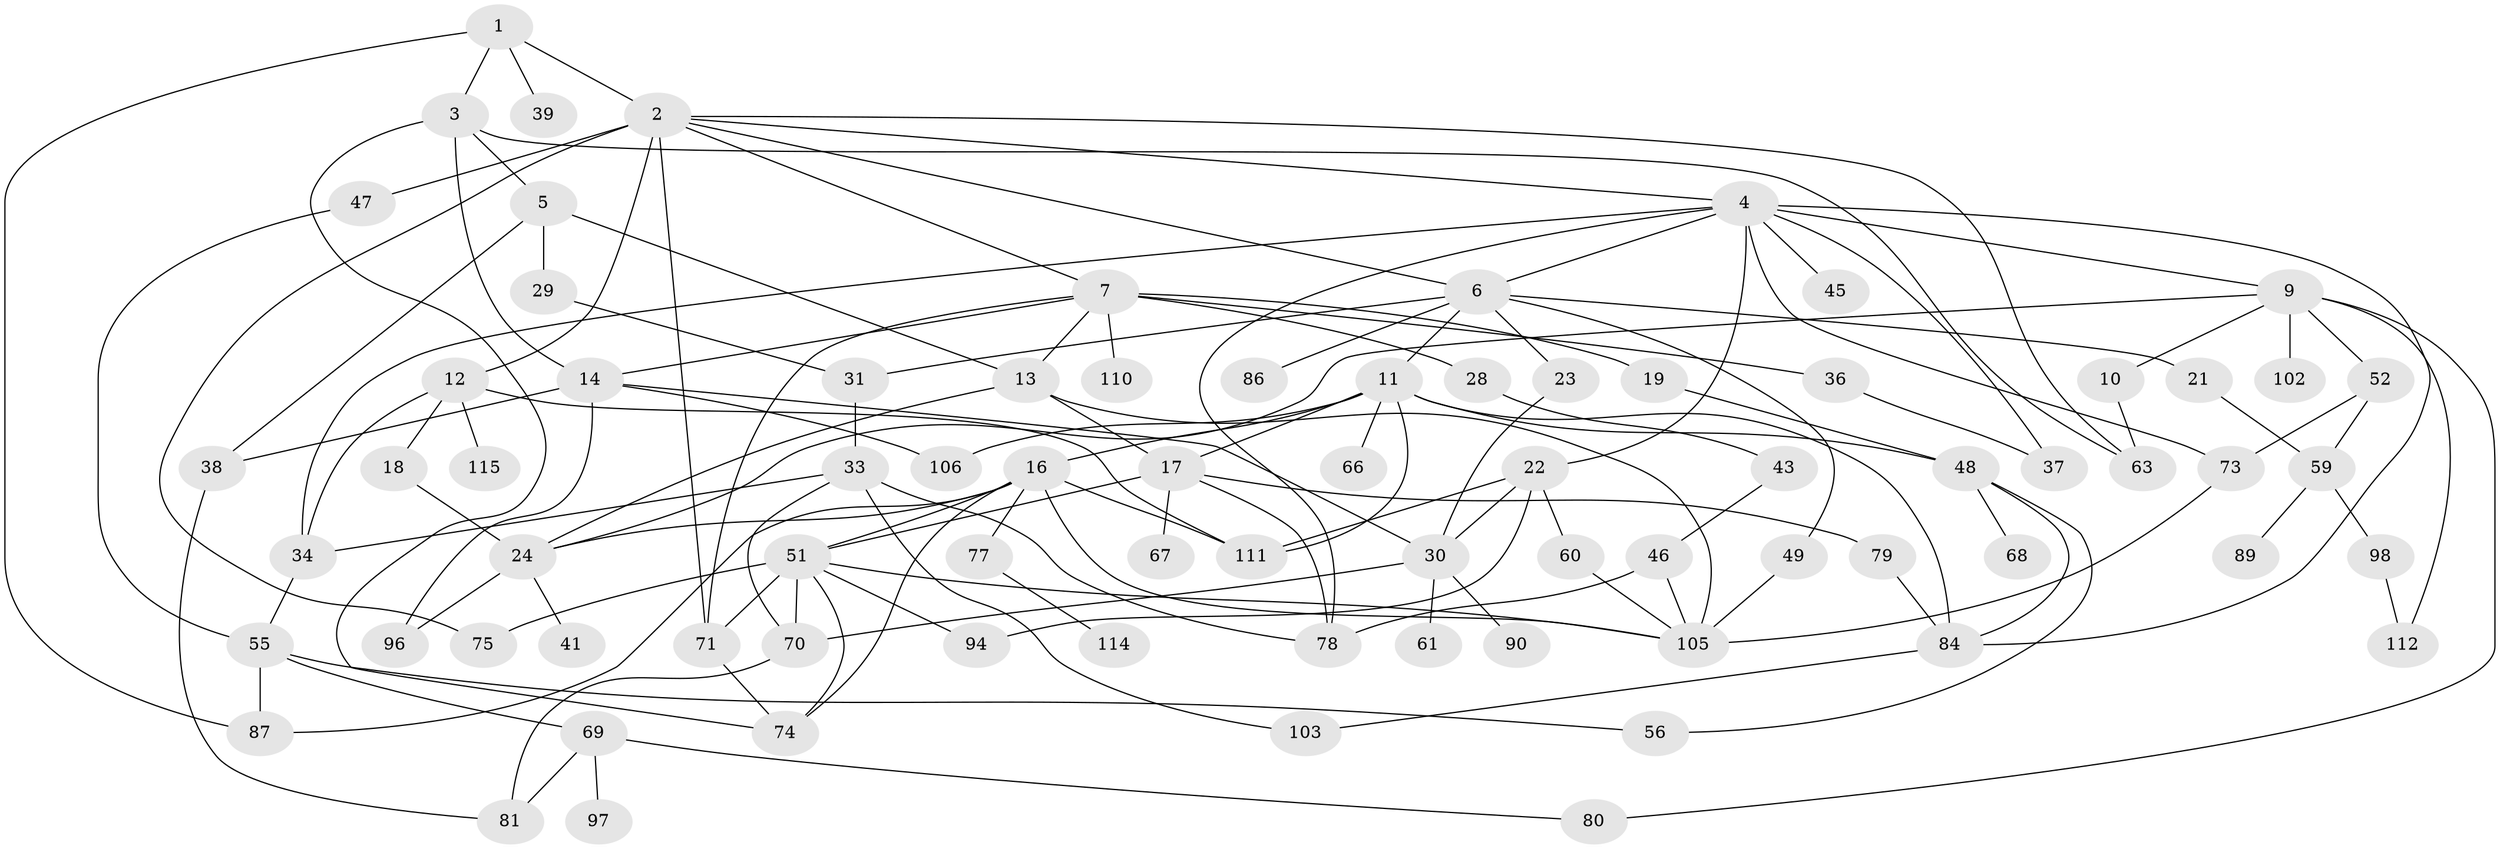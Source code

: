 // original degree distribution, {4: 0.12931034482758622, 8: 0.02586206896551724, 9: 0.008620689655172414, 6: 0.05172413793103448, 7: 0.017241379310344827, 3: 0.22413793103448276, 5: 0.0603448275862069, 2: 0.29310344827586204, 1: 0.1896551724137931}
// Generated by graph-tools (version 1.1) at 2025/41/03/06/25 10:41:28]
// undirected, 78 vertices, 132 edges
graph export_dot {
graph [start="1"]
  node [color=gray90,style=filled];
  1 [super="+65"];
  2 [super="+104"];
  3 [super="+25"];
  4 [super="+20"];
  5 [super="+44"];
  6 [super="+8"];
  7;
  9 [super="+109"];
  10 [super="+116"];
  11 [super="+54"];
  12 [super="+92"];
  13 [super="+15"];
  14 [super="+35"];
  16 [super="+53"];
  17 [super="+26"];
  18 [super="+42"];
  19 [super="+108"];
  21;
  22 [super="+27"];
  23 [super="+62"];
  24 [super="+50"];
  28 [super="+85"];
  29 [super="+40"];
  30 [super="+32"];
  31;
  33 [super="+93"];
  34 [super="+101"];
  36 [super="+72"];
  37;
  38 [super="+100"];
  39;
  41;
  43;
  45;
  46 [super="+64"];
  47;
  48 [super="+58"];
  49;
  51 [super="+113"];
  52;
  55;
  56 [super="+57"];
  59 [super="+82"];
  60;
  61;
  63;
  66;
  67;
  68;
  69 [super="+88"];
  70 [super="+83"];
  71;
  73 [super="+99"];
  74 [super="+76"];
  75;
  77;
  78;
  79 [super="+91"];
  80;
  81;
  84 [super="+95"];
  86;
  87;
  89;
  90;
  94;
  96;
  97;
  98;
  102;
  103;
  105 [super="+107"];
  106;
  110;
  111;
  112;
  114;
  115;
  1 -- 2;
  1 -- 3;
  1 -- 39;
  1 -- 87;
  2 -- 4;
  2 -- 6;
  2 -- 7;
  2 -- 12;
  2 -- 47;
  2 -- 75;
  2 -- 63;
  2 -- 71;
  3 -- 5;
  3 -- 14;
  3 -- 74;
  3 -- 63;
  4 -- 9;
  4 -- 22;
  4 -- 45;
  4 -- 37;
  4 -- 34;
  4 -- 6;
  4 -- 73;
  4 -- 78;
  4 -- 84;
  5 -- 29;
  5 -- 38;
  5 -- 13;
  6 -- 23;
  6 -- 86;
  6 -- 49;
  6 -- 21;
  6 -- 11;
  6 -- 31;
  7 -- 13;
  7 -- 19;
  7 -- 28;
  7 -- 36;
  7 -- 71;
  7 -- 110;
  7 -- 14;
  9 -- 10;
  9 -- 24;
  9 -- 52;
  9 -- 80;
  9 -- 102;
  9 -- 112;
  10 -- 63;
  11 -- 16;
  11 -- 17;
  11 -- 66;
  11 -- 111;
  11 -- 84 [weight=2];
  11 -- 106;
  11 -- 48;
  12 -- 18;
  12 -- 111;
  12 -- 34;
  12 -- 115;
  13 -- 24;
  13 -- 17;
  13 -- 105 [weight=2];
  14 -- 38;
  14 -- 96;
  14 -- 106;
  14 -- 30;
  16 -- 77;
  16 -- 87;
  16 -- 111;
  16 -- 105;
  16 -- 51;
  16 -- 24 [weight=2];
  16 -- 74;
  17 -- 51;
  17 -- 67;
  17 -- 78;
  17 -- 79;
  18 -- 24;
  19 -- 48;
  21 -- 59;
  22 -- 60;
  22 -- 94;
  22 -- 111;
  22 -- 30;
  23 -- 30;
  24 -- 41;
  24 -- 96;
  28 -- 43;
  29 -- 31;
  30 -- 70;
  30 -- 90;
  30 -- 61;
  31 -- 33;
  33 -- 34;
  33 -- 78;
  33 -- 103;
  33 -- 70;
  34 -- 55;
  36 -- 37;
  38 -- 81;
  43 -- 46;
  46 -- 78;
  46 -- 105;
  47 -- 55;
  48 -- 68;
  48 -- 84;
  48 -- 56;
  49 -- 105;
  51 -- 75;
  51 -- 105;
  51 -- 71;
  51 -- 94;
  51 -- 70;
  51 -- 74;
  52 -- 73;
  52 -- 59;
  55 -- 56;
  55 -- 69;
  55 -- 87;
  59 -- 89;
  59 -- 98;
  60 -- 105;
  69 -- 97;
  69 -- 80;
  69 -- 81;
  70 -- 81;
  71 -- 74;
  73 -- 105;
  77 -- 114;
  79 -- 84;
  84 -- 103;
  98 -- 112;
}
